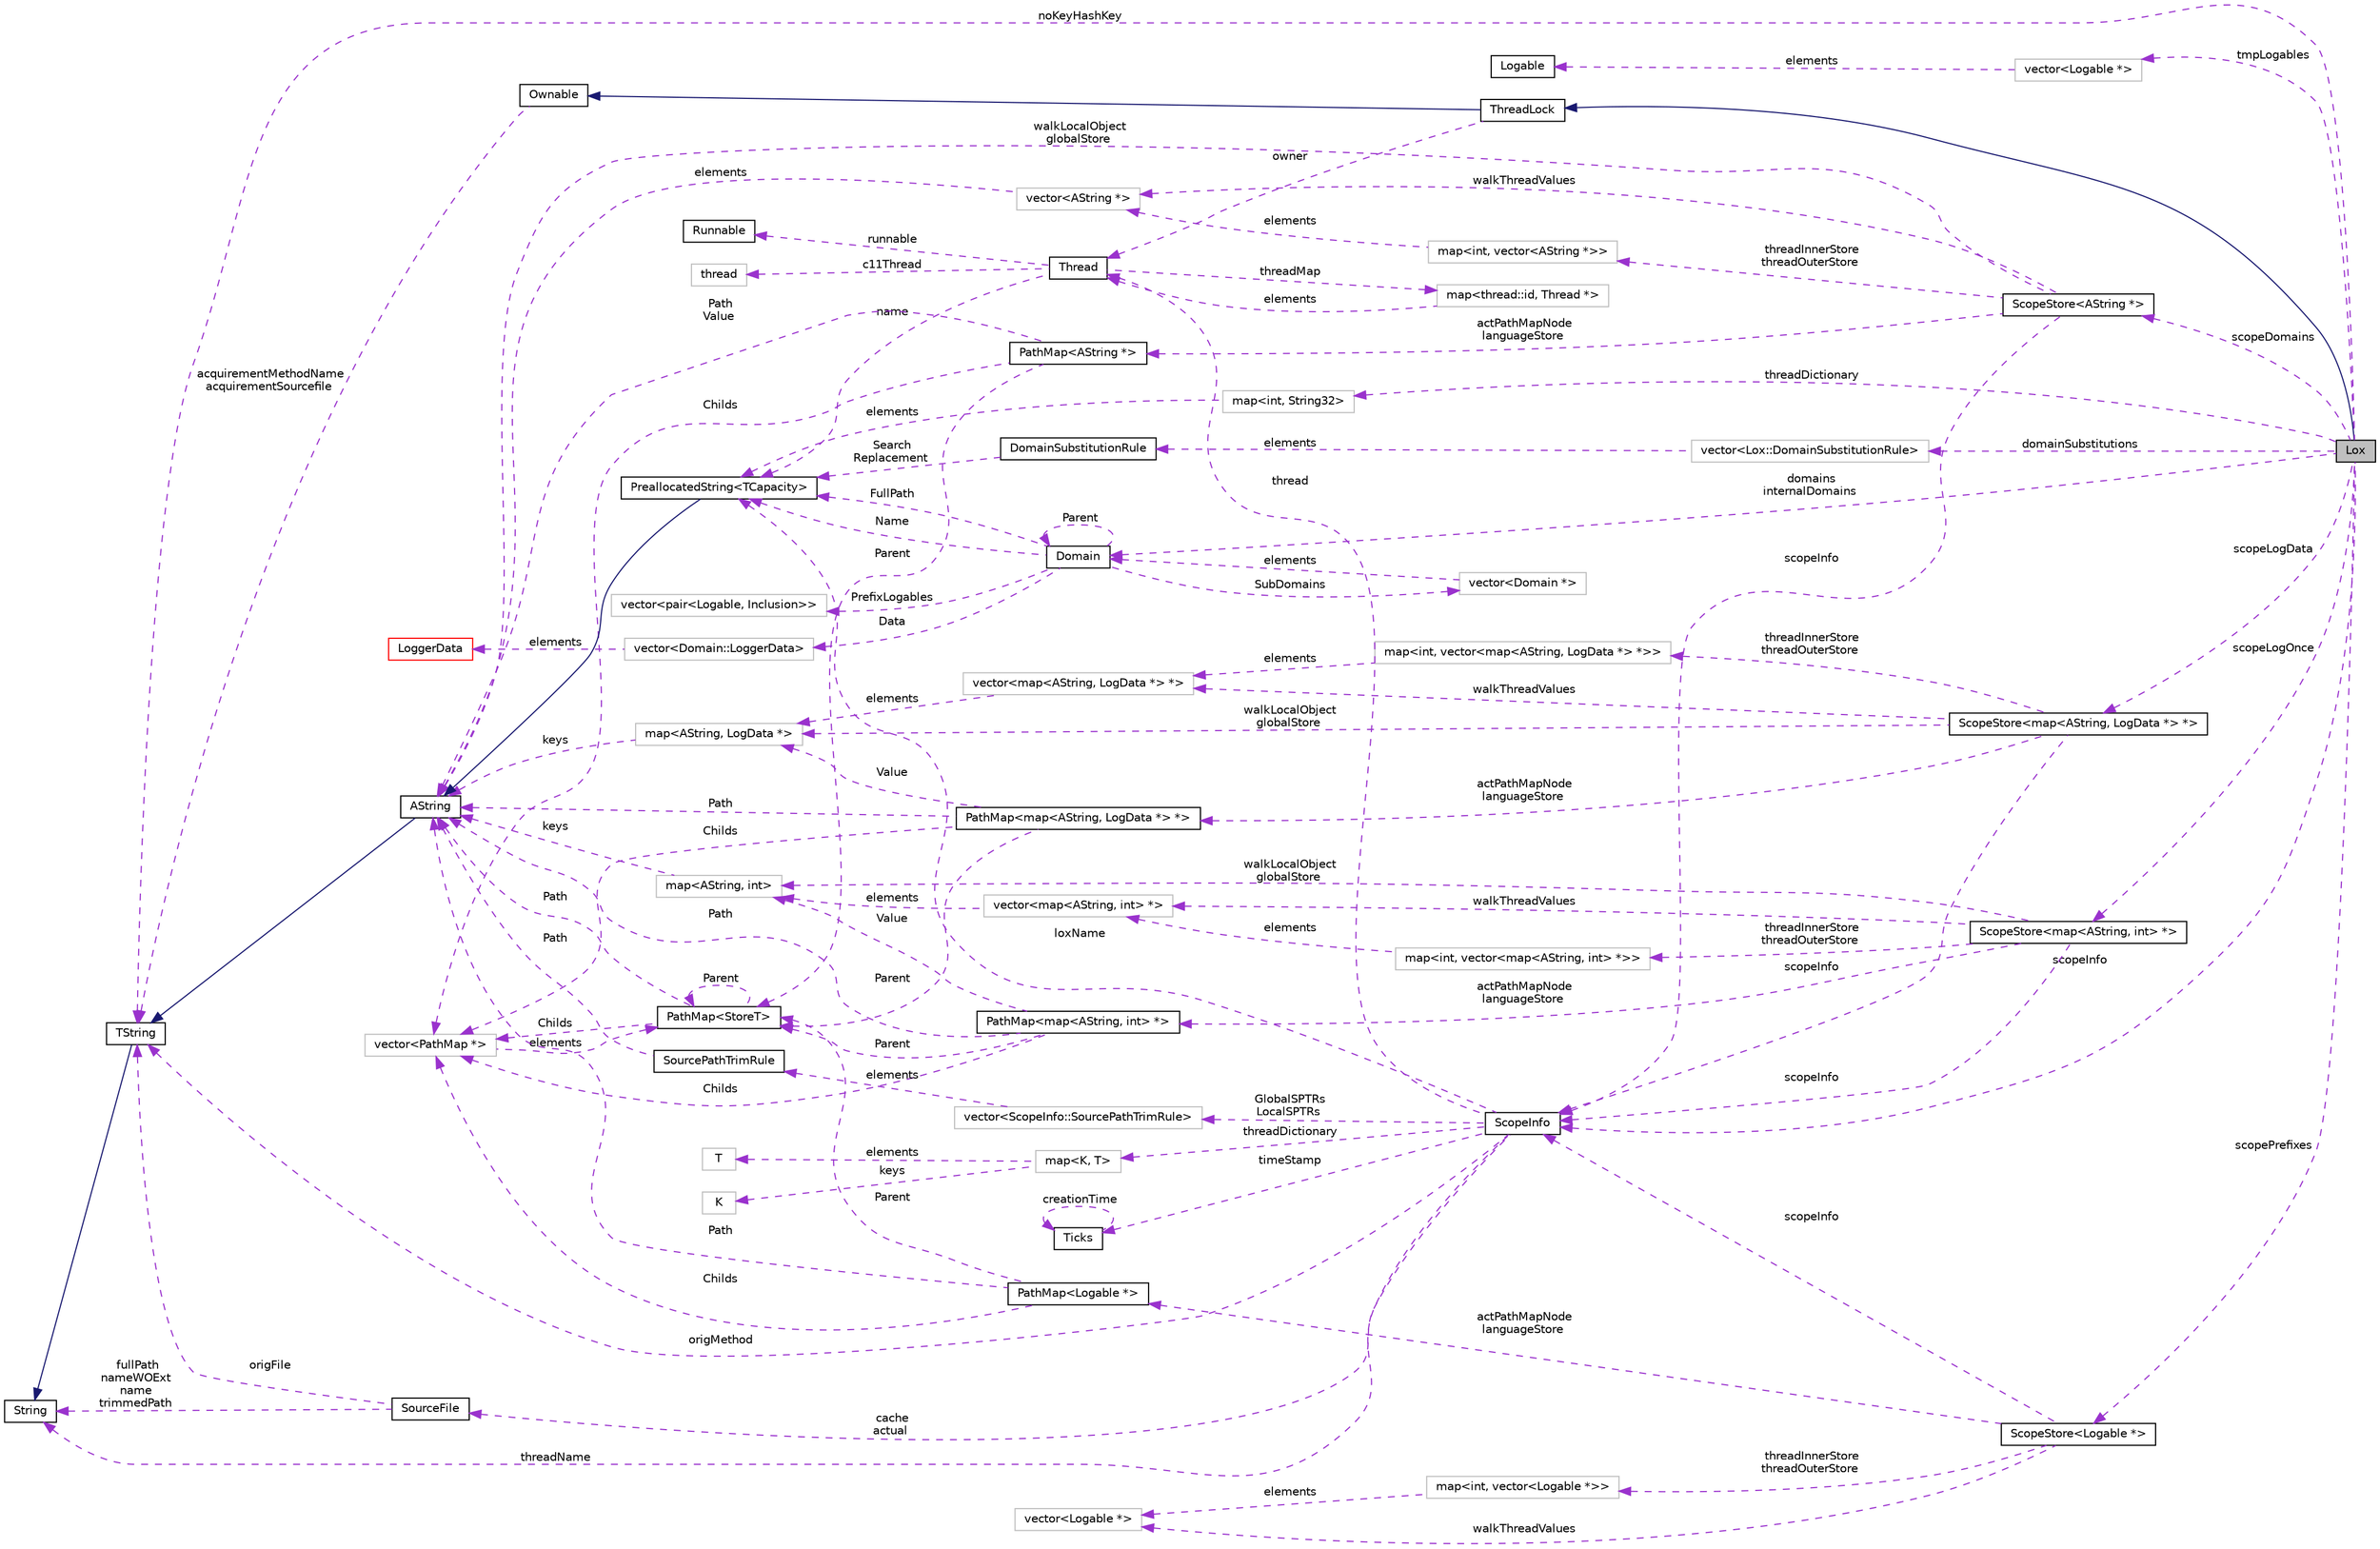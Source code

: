 digraph "Lox"
{
  edge [fontname="Helvetica",fontsize="10",labelfontname="Helvetica",labelfontsize="10"];
  node [fontname="Helvetica",fontsize="10",shape=record];
  rankdir="LR";
  Node1 [label="Lox",height=0.2,width=0.4,color="black", fillcolor="grey75", style="filled", fontcolor="black"];
  Node10 [label="map\<thread::id, Thread *\>",height=0.2,width=0.4,color="grey75", fillcolor="white", style="filled"];
  Node13 [label="map\<K, T\>",height=0.2,width=0.4,color="grey75", fillcolor="white", style="filled",tooltip="STL class. "];
  Node18 [label="vector\<ScopeInfo::SourcePathTrimRule\>",height=0.2,width=0.4,color="grey75", fillcolor="white", style="filled"];
  Node21 [label="ScopeStore\<map\<AString, LogData *\> *\>",height=0.2,width=0.4,color="black", fillcolor="white", style="filled",URL="$classaworx_1_1lox_1_1core_1_1ScopeStore.html"];
  Node22 [label="map\<int, vector\<map\<AString, LogData *\> *\>\>",height=0.2,width=0.4,color="grey75", fillcolor="white", style="filled"];
  Node23 [label="vector\<map\<AString, LogData *\> *\>",height=0.2,width=0.4,color="grey75", fillcolor="white", style="filled"];
  Node24 [label="map\<AString, LogData *\>",height=0.2,width=0.4,color="grey75", fillcolor="white", style="filled"];
  Node25 [label="PathMap\<map\<AString, LogData *\> *\>",height=0.2,width=0.4,color="black", fillcolor="white", style="filled",URL="$classaworx_1_1lib_1_1containers_1_1PathMap.html"];
  Node27 [label="vector\<PathMap *\>",height=0.2,width=0.4,color="grey75", fillcolor="white", style="filled"];
  Node28 [label="vector\<Logable *\>",height=0.2,width=0.4,color="grey75", fillcolor="white", style="filled"];
  Node30 [label="ScopeStore\<AString *\>",height=0.2,width=0.4,color="black", fillcolor="white", style="filled",URL="$classaworx_1_1lox_1_1core_1_1ScopeStore.html"];
  Node31 [label="PathMap\<AString *\>",height=0.2,width=0.4,color="black", fillcolor="white", style="filled",URL="$classaworx_1_1lib_1_1containers_1_1PathMap.html"];
  Node32 [label="vector\<AString *\>",height=0.2,width=0.4,color="grey75", fillcolor="white", style="filled"];
  Node33 [label="map\<int, vector\<AString *\>\>",height=0.2,width=0.4,color="grey75", fillcolor="white", style="filled"];
  Node34 [label="map\<int, String32\>",height=0.2,width=0.4,color="grey75", fillcolor="white", style="filled"];
  Node35 [label="vector\<Lox::DomainSubstitutionRule\>",height=0.2,width=0.4,color="grey75", fillcolor="white", style="filled"];
  Node37 [label="ScopeStore\<map\<AString, int\> *\>",height=0.2,width=0.4,color="black", fillcolor="white", style="filled",URL="$classaworx_1_1lox_1_1core_1_1ScopeStore.html"];
  Node38 [label="map\<int, vector\<map\<AString, int\> *\>\>",height=0.2,width=0.4,color="grey75", fillcolor="white", style="filled"];
  Node39 [label="vector\<map\<AString, int\> *\>",height=0.2,width=0.4,color="grey75", fillcolor="white", style="filled"];
  Node40 [label="map\<AString, int\>",height=0.2,width=0.4,color="grey75", fillcolor="white", style="filled"];
  Node41 [label="PathMap\<map\<AString, int\> *\>",height=0.2,width=0.4,color="black", fillcolor="white", style="filled",URL="$classaworx_1_1lib_1_1containers_1_1PathMap.html"];
  Node42 [label="ScopeStore\<Logable *\>",height=0.2,width=0.4,color="black", fillcolor="white", style="filled",URL="$classaworx_1_1lox_1_1core_1_1ScopeStore.html"];
  Node43 [label="PathMap\<Logable *\>",height=0.2,width=0.4,color="black", fillcolor="white", style="filled",URL="$classaworx_1_1lib_1_1containers_1_1PathMap.html"];
  Node44 [label="vector\<Logable *\>",height=0.2,width=0.4,color="grey75", fillcolor="white", style="filled"];
  Node45 [label="map\<int, vector\<Logable *\>\>",height=0.2,width=0.4,color="grey75", fillcolor="white", style="filled"];
  Node47 [label="vector\<Domain::LoggerData\>",height=0.2,width=0.4,color="grey75", fillcolor="white", style="filled"];
  Node49 [label="vector\<pair\<Logable, Inclusion\>\>",height=0.2,width=0.4,color="grey75", fillcolor="white", style="filled"];
  Node50 [label="vector\<Domain *\>",height=0.2,width=0.4,color="grey75", fillcolor="white", style="filled"];
  Node26 [label="PathMap\<StoreT\>",height=0.2,width=0.4,color="black", fillcolor="white", style="filled",URL="$classaworx_1_1lib_1_1containers_1_1PathMap.html"];
  Node8 [label="PreallocatedString\<TCapacity\>",height=0.2,width=0.4,color="black", fillcolor="white", style="filled",URL="$classaworx_1_1lib_1_1strings_1_1PreallocatedString.html"];
  Node2 -> Node1 [dir="back",color="midnightblue",fontsize="10",style="solid",fontname="Helvetica"];
  Node3 -> Node2 [dir="back",color="midnightblue",fontsize="10",style="solid",fontname="Helvetica"];
  Node4 -> Node1 [dir="back",color="darkorchid3",fontsize="10",style="dashed",label=" noKeyHashKey" ,fontname="Helvetica"];
  Node4 -> Node3 [dir="back",color="darkorchid3",fontsize="10",style="dashed",label=" acquirementMethodName\nacquirementSourcefile" ,fontname="Helvetica"];
  Node4 -> Node9 [dir="back",color="midnightblue",fontsize="10",style="solid",fontname="Helvetica"];
  Node4 -> Node12 [dir="back",color="darkorchid3",fontsize="10",style="dashed",label=" origMethod" ,fontname="Helvetica"];
  Node4 -> Node16 [dir="back",color="darkorchid3",fontsize="10",style="dashed",label=" origFile" ,fontname="Helvetica"];
  Node5 -> Node4 [dir="back",color="midnightblue",fontsize="10",style="solid",fontname="Helvetica"];
  Node5 -> Node12 [dir="back",color="darkorchid3",fontsize="10",style="dashed",label=" threadName" ,fontname="Helvetica"];
  Node5 -> Node16 [dir="back",color="darkorchid3",fontsize="10",style="dashed",label=" fullPath\nnameWOExt\nname\ntrimmedPath" ,fontname="Helvetica"];
  Node6 -> Node2 [dir="back",color="darkorchid3",fontsize="10",style="dashed",label=" owner" ,fontname="Helvetica"];
  Node6 -> Node10 [dir="back",color="darkorchid3",fontsize="10",style="dashed",label=" elements" ,fontname="Helvetica"];
  Node6 -> Node12 [dir="back",color="darkorchid3",fontsize="10",style="dashed",label=" thread" ,fontname="Helvetica"];
  Node7 -> Node6 [dir="back",color="darkorchid3",fontsize="10",style="dashed",label=" runnable" ,fontname="Helvetica"];
  Node8 -> Node6 [dir="back",color="darkorchid3",fontsize="10",style="dashed",label=" name" ,fontname="Helvetica"];
  Node8 -> Node12 [dir="back",color="darkorchid3",fontsize="10",style="dashed",label=" loxName" ,fontname="Helvetica"];
  Node8 -> Node34 [dir="back",color="darkorchid3",fontsize="10",style="dashed",label=" elements" ,fontname="Helvetica"];
  Node8 -> Node36 [dir="back",color="darkorchid3",fontsize="10",style="dashed",label=" Search\nReplacement" ,fontname="Helvetica"];
  Node8 -> Node46 [dir="back",color="darkorchid3",fontsize="10",style="dashed",label=" FullPath" ,fontname="Helvetica"];
  Node8 -> Node46 [dir="back",color="darkorchid3",fontsize="10",style="dashed",label=" Name" ,fontname="Helvetica"];
  Node9 -> Node8 [dir="back",color="midnightblue",fontsize="10",style="solid",fontname="Helvetica"];
  Node9 -> Node19 [dir="back",color="darkorchid3",fontsize="10",style="dashed",label=" Path" ,fontname="Helvetica"];
  Node9 -> Node24 [dir="back",color="darkorchid3",fontsize="10",style="dashed",label=" keys" ,fontname="Helvetica"];
  Node9 -> Node25 [dir="back",color="darkorchid3",fontsize="10",style="dashed",label=" Path" ,fontname="Helvetica"];
  Node9 -> Node26 [dir="back",color="darkorchid3",fontsize="10",style="dashed",label=" Path" ,fontname="Helvetica"];
  Node9 -> Node30 [dir="back",color="darkorchid3",fontsize="10",style="dashed",label=" walkLocalObject\nglobalStore" ,fontname="Helvetica"];
  Node9 -> Node31 [dir="back",color="darkorchid3",fontsize="10",style="dashed",label=" Path\nValue" ,fontname="Helvetica"];
  Node9 -> Node32 [dir="back",color="darkorchid3",fontsize="10",style="dashed",label=" elements" ,fontname="Helvetica"];
  Node9 -> Node40 [dir="back",color="darkorchid3",fontsize="10",style="dashed",label=" keys" ,fontname="Helvetica"];
  Node9 -> Node41 [dir="back",color="darkorchid3",fontsize="10",style="dashed",label=" Path" ,fontname="Helvetica"];
  Node9 -> Node43 [dir="back",color="darkorchid3",fontsize="10",style="dashed",label=" Path" ,fontname="Helvetica"];
  Node10 -> Node6 [dir="back",color="darkorchid3",fontsize="10",style="dashed",label=" threadMap" ,fontname="Helvetica"];
  Node11 -> Node6 [dir="back",color="darkorchid3",fontsize="10",style="dashed",label=" c11Thread" ,fontname="Helvetica"];
  Node12 -> Node1 [dir="back",color="darkorchid3",fontsize="10",style="dashed",label=" scopeInfo" ,fontname="Helvetica"];
  Node12 -> Node21 [dir="back",color="darkorchid3",fontsize="10",style="dashed",label=" scopeInfo" ,fontname="Helvetica"];
  Node12 -> Node30 [dir="back",color="darkorchid3",fontsize="10",style="dashed",label=" scopeInfo" ,fontname="Helvetica"];
  Node12 -> Node37 [dir="back",color="darkorchid3",fontsize="10",style="dashed",label=" scopeInfo" ,fontname="Helvetica"];
  Node12 -> Node42 [dir="back",color="darkorchid3",fontsize="10",style="dashed",label=" scopeInfo" ,fontname="Helvetica"];
  Node13 -> Node12 [dir="back",color="darkorchid3",fontsize="10",style="dashed",label=" threadDictionary" ,fontname="Helvetica"];
  Node14 -> Node13 [dir="back",color="darkorchid3",fontsize="10",style="dashed",label=" keys" ,fontname="Helvetica"];
  Node15 -> Node13 [dir="back",color="darkorchid3",fontsize="10",style="dashed",label=" elements" ,fontname="Helvetica"];
  Node16 -> Node12 [dir="back",color="darkorchid3",fontsize="10",style="dashed",label=" cache\nactual" ,fontname="Helvetica"];
  Node17 -> Node12 [dir="back",color="darkorchid3",fontsize="10",style="dashed",label=" timeStamp" ,fontname="Helvetica"];
  Node17 -> Node17 [dir="back",color="darkorchid3",fontsize="10",style="dashed",label=" creationTime" ,fontname="Helvetica"];
  Node18 -> Node12 [dir="back",color="darkorchid3",fontsize="10",style="dashed",label=" GlobalSPTRs\nLocalSPTRs" ,fontname="Helvetica"];
  Node19 -> Node18 [dir="back",color="darkorchid3",fontsize="10",style="dashed",label=" elements" ,fontname="Helvetica"];
  Node21 -> Node1 [dir="back",color="darkorchid3",fontsize="10",style="dashed",label=" scopeLogData" ,fontname="Helvetica"];
  Node22 -> Node21 [dir="back",color="darkorchid3",fontsize="10",style="dashed",label=" threadInnerStore\nthreadOuterStore" ,fontname="Helvetica"];
  Node23 -> Node21 [dir="back",color="darkorchid3",fontsize="10",style="dashed",label=" walkThreadValues" ,fontname="Helvetica"];
  Node23 -> Node22 [dir="back",color="darkorchid3",fontsize="10",style="dashed",label=" elements" ,fontname="Helvetica"];
  Node24 -> Node21 [dir="back",color="darkorchid3",fontsize="10",style="dashed",label=" walkLocalObject\nglobalStore" ,fontname="Helvetica"];
  Node24 -> Node23 [dir="back",color="darkorchid3",fontsize="10",style="dashed",label=" elements" ,fontname="Helvetica"];
  Node24 -> Node25 [dir="back",color="darkorchid3",fontsize="10",style="dashed",label=" Value" ,fontname="Helvetica"];
  Node25 -> Node21 [dir="back",color="darkorchid3",fontsize="10",style="dashed",label=" actPathMapNode\nlanguageStore" ,fontname="Helvetica"];
  Node26 -> Node25 [dir="back",color="darkorchid3",fontsize="10",style="dashed",label=" Parent" ,fontname="Helvetica"];
  Node26 -> Node26 [dir="back",color="darkorchid3",fontsize="10",style="dashed",label=" Parent" ,fontname="Helvetica"];
  Node26 -> Node27 [dir="back",color="darkorchid3",fontsize="10",style="dashed",label=" elements" ,fontname="Helvetica"];
  Node26 -> Node31 [dir="back",color="darkorchid3",fontsize="10",style="dashed",label=" Parent" ,fontname="Helvetica"];
  Node26 -> Node41 [dir="back",color="darkorchid3",fontsize="10",style="dashed",label=" Parent" ,fontname="Helvetica"];
  Node26 -> Node43 [dir="back",color="darkorchid3",fontsize="10",style="dashed",label=" Parent" ,fontname="Helvetica"];
  Node27 -> Node25 [dir="back",color="darkorchid3",fontsize="10",style="dashed",label=" Childs" ,fontname="Helvetica"];
  Node27 -> Node26 [dir="back",color="darkorchid3",fontsize="10",style="dashed",label=" Childs" ,fontname="Helvetica"];
  Node27 -> Node31 [dir="back",color="darkorchid3",fontsize="10",style="dashed",label=" Childs" ,fontname="Helvetica"];
  Node27 -> Node41 [dir="back",color="darkorchid3",fontsize="10",style="dashed",label=" Childs" ,fontname="Helvetica"];
  Node27 -> Node43 [dir="back",color="darkorchid3",fontsize="10",style="dashed",label=" Childs" ,fontname="Helvetica"];
  Node28 -> Node1 [dir="back",color="darkorchid3",fontsize="10",style="dashed",label=" tmpLogables" ,fontname="Helvetica"];
  Node29 -> Node28 [dir="back",color="darkorchid3",fontsize="10",style="dashed",label=" elements" ,fontname="Helvetica"];
  Node30 -> Node1 [dir="back",color="darkorchid3",fontsize="10",style="dashed",label=" scopeDomains" ,fontname="Helvetica"];
  Node31 -> Node30 [dir="back",color="darkorchid3",fontsize="10",style="dashed",label=" actPathMapNode\nlanguageStore" ,fontname="Helvetica"];
  Node32 -> Node30 [dir="back",color="darkorchid3",fontsize="10",style="dashed",label=" walkThreadValues" ,fontname="Helvetica"];
  Node32 -> Node33 [dir="back",color="darkorchid3",fontsize="10",style="dashed",label=" elements" ,fontname="Helvetica"];
  Node33 -> Node30 [dir="back",color="darkorchid3",fontsize="10",style="dashed",label=" threadInnerStore\nthreadOuterStore" ,fontname="Helvetica"];
  Node34 -> Node1 [dir="back",color="darkorchid3",fontsize="10",style="dashed",label=" threadDictionary" ,fontname="Helvetica"];
  Node35 -> Node1 [dir="back",color="darkorchid3",fontsize="10",style="dashed",label=" domainSubstitutions" ,fontname="Helvetica"];
  Node36 -> Node35 [dir="back",color="darkorchid3",fontsize="10",style="dashed",label=" elements" ,fontname="Helvetica"];
  Node37 -> Node1 [dir="back",color="darkorchid3",fontsize="10",style="dashed",label=" scopeLogOnce" ,fontname="Helvetica"];
  Node38 -> Node37 [dir="back",color="darkorchid3",fontsize="10",style="dashed",label=" threadInnerStore\nthreadOuterStore" ,fontname="Helvetica"];
  Node39 -> Node37 [dir="back",color="darkorchid3",fontsize="10",style="dashed",label=" walkThreadValues" ,fontname="Helvetica"];
  Node39 -> Node38 [dir="back",color="darkorchid3",fontsize="10",style="dashed",label=" elements" ,fontname="Helvetica"];
  Node40 -> Node37 [dir="back",color="darkorchid3",fontsize="10",style="dashed",label=" walkLocalObject\nglobalStore" ,fontname="Helvetica"];
  Node40 -> Node39 [dir="back",color="darkorchid3",fontsize="10",style="dashed",label=" elements" ,fontname="Helvetica"];
  Node40 -> Node41 [dir="back",color="darkorchid3",fontsize="10",style="dashed",label=" Value" ,fontname="Helvetica"];
  Node41 -> Node37 [dir="back",color="darkorchid3",fontsize="10",style="dashed",label=" actPathMapNode\nlanguageStore" ,fontname="Helvetica"];
  Node42 -> Node1 [dir="back",color="darkorchid3",fontsize="10",style="dashed",label=" scopePrefixes" ,fontname="Helvetica"];
  Node43 -> Node42 [dir="back",color="darkorchid3",fontsize="10",style="dashed",label=" actPathMapNode\nlanguageStore" ,fontname="Helvetica"];
  Node44 -> Node42 [dir="back",color="darkorchid3",fontsize="10",style="dashed",label=" walkThreadValues" ,fontname="Helvetica"];
  Node44 -> Node45 [dir="back",color="darkorchid3",fontsize="10",style="dashed",label=" elements" ,fontname="Helvetica"];
  Node45 -> Node42 [dir="back",color="darkorchid3",fontsize="10",style="dashed",label=" threadInnerStore\nthreadOuterStore" ,fontname="Helvetica"];
  Node46 -> Node1 [dir="back",color="darkorchid3",fontsize="10",style="dashed",label=" domains\ninternalDomains" ,fontname="Helvetica"];
  Node46 -> Node46 [dir="back",color="darkorchid3",fontsize="10",style="dashed",label=" Parent" ,fontname="Helvetica"];
  Node46 -> Node50 [dir="back",color="darkorchid3",fontsize="10",style="dashed",label=" elements" ,fontname="Helvetica"];
  Node47 -> Node46 [dir="back",color="darkorchid3",fontsize="10",style="dashed",label=" Data" ,fontname="Helvetica"];
  Node48 -> Node47 [dir="back",color="darkorchid3",fontsize="10",style="dashed",label=" elements" ,fontname="Helvetica"];
  Node49 -> Node46 [dir="back",color="darkorchid3",fontsize="10",style="dashed",label=" PrefixLogables" ,fontname="Helvetica"];
  Node50 -> Node46 [dir="back",color="darkorchid3",fontsize="10",style="dashed",label=" SubDomains" ,fontname="Helvetica"];
  Node2 [label="ThreadLock",height=0.2,width=0.4,color="black", fillcolor="white", style="filled",URL="$classaworx_1_1lib_1_1threads_1_1ThreadLock.html"];
  Node3 [label="Ownable",height=0.2,width=0.4,color="black", fillcolor="white", style="filled",URL="$classaworx_1_1lib_1_1Ownable.html"];
  Node4 [label="TString",height=0.2,width=0.4,color="black", fillcolor="white", style="filled",URL="$classaworx_1_1lib_1_1strings_1_1TString.html"];
  Node5 [label="String",height=0.2,width=0.4,color="black", fillcolor="white", style="filled",URL="$classaworx_1_1lib_1_1strings_1_1String.html"];
  Node6 [label="Thread",height=0.2,width=0.4,color="black", fillcolor="white", style="filled",URL="$classaworx_1_1lib_1_1threads_1_1Thread.html"];
  Node7 [label="Runnable",height=0.2,width=0.4,color="black", fillcolor="white", style="filled",URL="$classaworx_1_1lib_1_1threads_1_1Runnable.html"];
  Node9 [label="AString",height=0.2,width=0.4,color="black", fillcolor="white", style="filled",URL="$classaworx_1_1lib_1_1strings_1_1AString.html"];
  Node11 [label="thread",height=0.2,width=0.4,color="grey75", fillcolor="white", style="filled",tooltip="STL class. "];
  Node12 [label="ScopeInfo",height=0.2,width=0.4,color="black", fillcolor="white", style="filled",URL="$classaworx_1_1lox_1_1core_1_1ScopeInfo.html"];
  Node14 [label="K",height=0.2,width=0.4,color="grey75", fillcolor="white", style="filled"];
  Node15 [label="T",height=0.2,width=0.4,color="grey75", fillcolor="white", style="filled"];
  Node16 [label="SourceFile",height=0.2,width=0.4,color="black", fillcolor="white", style="filled",URL="$structaworx_1_1lox_1_1core_1_1ScopeInfo_1_1SourceFile.html"];
  Node17 [label="Ticks",height=0.2,width=0.4,color="black", fillcolor="white", style="filled",URL="$classaworx_1_1lib_1_1time_1_1Ticks.html"];
  Node19 [label="SourcePathTrimRule",height=0.2,width=0.4,color="black", fillcolor="white", style="filled",URL="$structaworx_1_1lox_1_1core_1_1ScopeInfo_1_1SourcePathTrimRule.html"];
  Node29 [label="Logable",height=0.2,width=0.4,color="black", fillcolor="white", style="filled",URL="$structaworx_1_1lox_1_1core_1_1Logable.html"];
  Node36 [label="DomainSubstitutionRule",height=0.2,width=0.4,color="black", fillcolor="white", style="filled",URL="$structaworx_1_1lox_1_1Lox_1_1DomainSubstitutionRule.html"];
  Node46 [label="Domain",height=0.2,width=0.4,color="black", fillcolor="white", style="filled",URL="$classaworx_1_1lox_1_1core_1_1Domain.html"];
  Node48 [label="LoggerData",height=0.2,width=0.4,color="red", fillcolor="white", style="filled",URL="$structaworx_1_1lox_1_1core_1_1Domain_1_1LoggerData.html"];
}

